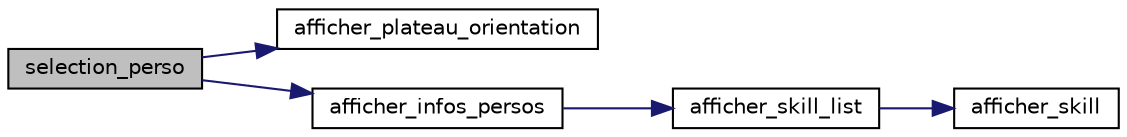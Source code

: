 digraph "selection_perso"
{
 // INTERACTIVE_SVG=YES
  bgcolor="transparent";
  edge [fontname="Helvetica",fontsize="10",labelfontname="Helvetica",labelfontsize="10"];
  node [fontname="Helvetica",fontsize="10",shape=record];
  rankdir="LR";
  Node1 [label="selection_perso",height=0.2,width=0.4,color="black", fillcolor="grey75", style="filled", fontcolor="black"];
  Node1 -> Node2 [color="midnightblue",fontsize="10",style="solid",fontname="Helvetica"];
  Node2 [label="afficher_plateau_orientation",height=0.2,width=0.4,color="black",URL="$_minimale_8c.html#a1fdf262e6e18d594322ddcfdde4e4b3e",tooltip="Affiche le plateau avec les caractères correspondants à l&#39;orientation. "];
  Node1 -> Node3 [color="midnightblue",fontsize="10",style="solid",fontname="Helvetica"];
  Node3 [label="afficher_infos_persos",height=0.2,width=0.4,color="black",URL="$_minimale_8c.html#ad312ec60fc8d45f956471549de9ab21c",tooltip="Affiche les informations du personnage. "];
  Node3 -> Node4 [color="midnightblue",fontsize="10",style="solid",fontname="Helvetica"];
  Node4 [label="afficher_skill_list",height=0.2,width=0.4,color="black",URL="$_minimale_8c.html#a7015d7153fc65e628d81cdd3b68ab7ec",tooltip="Affiche la liste des compétence d&#39;un personnage. "];
  Node4 -> Node5 [color="midnightblue",fontsize="10",style="solid",fontname="Helvetica"];
  Node5 [label="afficher_skill",height=0.2,width=0.4,color="black",URL="$_minimale_8c.html#a4c19cd4d694f2f549079791a1e11a019",tooltip="Affiche le nom, la portée, la puissance d&#39;une compétence. "];
}
